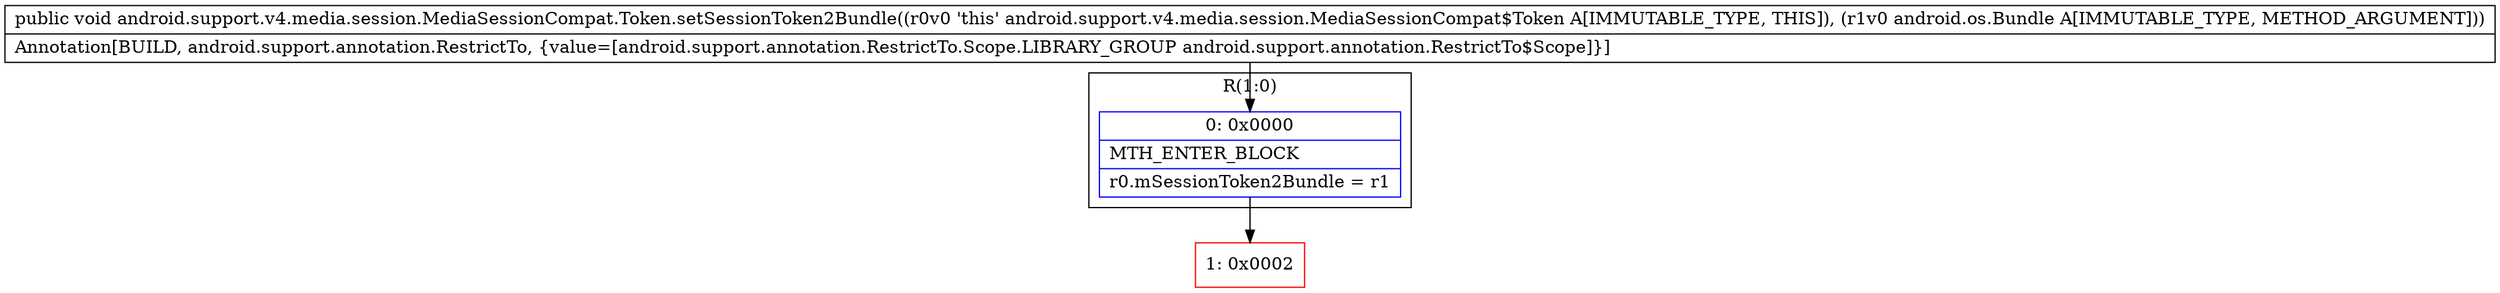 digraph "CFG forandroid.support.v4.media.session.MediaSessionCompat.Token.setSessionToken2Bundle(Landroid\/os\/Bundle;)V" {
subgraph cluster_Region_1688885482 {
label = "R(1:0)";
node [shape=record,color=blue];
Node_0 [shape=record,label="{0\:\ 0x0000|MTH_ENTER_BLOCK\l|r0.mSessionToken2Bundle = r1\l}"];
}
Node_1 [shape=record,color=red,label="{1\:\ 0x0002}"];
MethodNode[shape=record,label="{public void android.support.v4.media.session.MediaSessionCompat.Token.setSessionToken2Bundle((r0v0 'this' android.support.v4.media.session.MediaSessionCompat$Token A[IMMUTABLE_TYPE, THIS]), (r1v0 android.os.Bundle A[IMMUTABLE_TYPE, METHOD_ARGUMENT]))  | Annotation[BUILD, android.support.annotation.RestrictTo, \{value=[android.support.annotation.RestrictTo.Scope.LIBRARY_GROUP android.support.annotation.RestrictTo$Scope]\}]\l}"];
MethodNode -> Node_0;
Node_0 -> Node_1;
}

